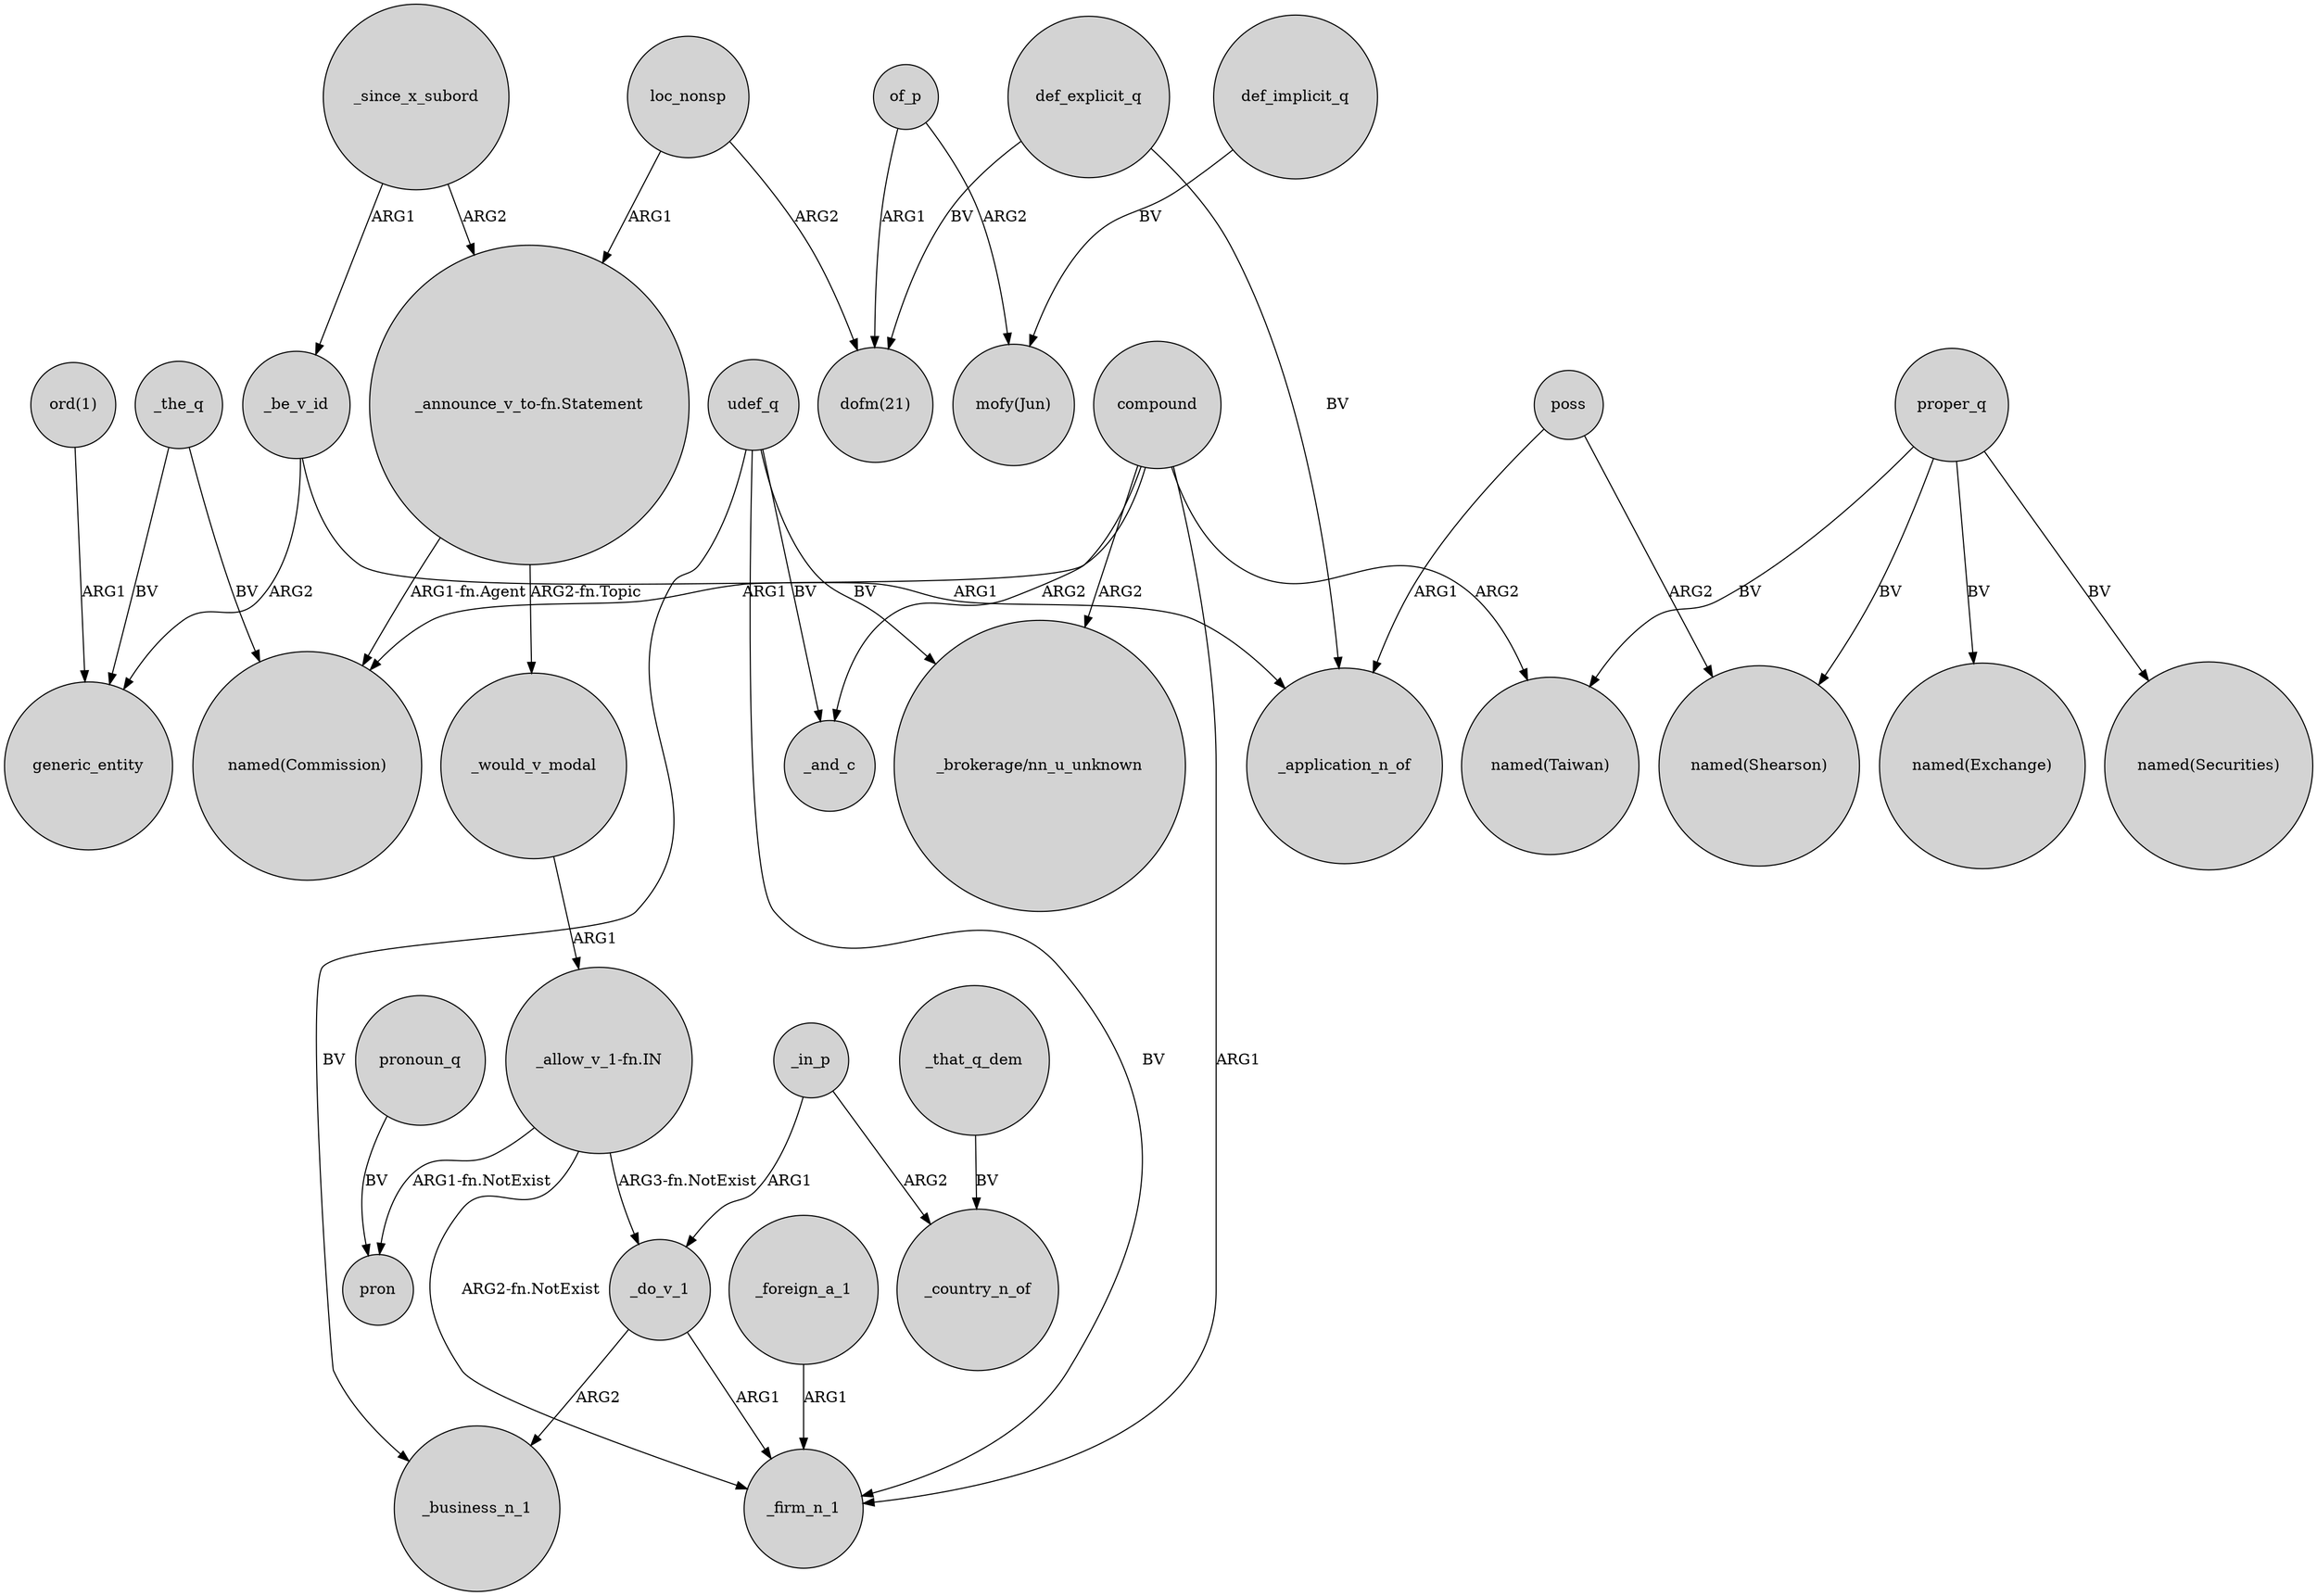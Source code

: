 digraph {
	node [shape=circle style=filled]
	"ord(1)" -> generic_entity [label=ARG1]
	_the_q -> generic_entity [label=BV]
	loc_nonsp -> "dofm(21)" [label=ARG2]
	_be_v_id -> _application_n_of [label=ARG1]
	compound -> "named(Commission)" [label=ARG1]
	proper_q -> "named(Shearson)" [label=BV]
	_that_q_dem -> _country_n_of [label=BV]
	of_p -> "mofy(Jun)" [label=ARG2]
	udef_q -> _firm_n_1 [label=BV]
	_in_p -> _do_v_1 [label=ARG1]
	_in_p -> _country_n_of [label=ARG2]
	_do_v_1 -> _firm_n_1 [label=ARG1]
	proper_q -> "named(Exchange)" [label=BV]
	compound -> "_brokerage/nn_u_unknown" [label=ARG2]
	def_explicit_q -> _application_n_of [label=BV]
	_be_v_id -> generic_entity [label=ARG2]
	loc_nonsp -> "_announce_v_to-fn.Statement" [label=ARG1]
	udef_q -> "_brokerage/nn_u_unknown" [label=BV]
	def_implicit_q -> "mofy(Jun)" [label=BV]
	pronoun_q -> pron [label=BV]
	compound -> _and_c [label=ARG2]
	_since_x_subord -> "_announce_v_to-fn.Statement" [label=ARG2]
	poss -> _application_n_of [label=ARG1]
	"_allow_v_1-fn.IN" -> pron [label="ARG1-fn.NotExist"]
	_would_v_modal -> "_allow_v_1-fn.IN" [label=ARG1]
	def_explicit_q -> "dofm(21)" [label=BV]
	"_announce_v_to-fn.Statement" -> "named(Commission)" [label="ARG1-fn.Agent"]
	"_allow_v_1-fn.IN" -> _do_v_1 [label="ARG3-fn.NotExist"]
	proper_q -> "named(Securities)" [label=BV]
	"_allow_v_1-fn.IN" -> _firm_n_1 [label="ARG2-fn.NotExist"]
	compound -> _firm_n_1 [label=ARG1]
	_do_v_1 -> _business_n_1 [label=ARG2]
	poss -> "named(Shearson)" [label=ARG2]
	_foreign_a_1 -> _firm_n_1 [label=ARG1]
	proper_q -> "named(Taiwan)" [label=BV]
	udef_q -> _business_n_1 [label=BV]
	"_announce_v_to-fn.Statement" -> _would_v_modal [label="ARG2-fn.Topic"]
	compound -> "named(Taiwan)" [label=ARG2]
	udef_q -> _and_c [label=BV]
	_the_q -> "named(Commission)" [label=BV]
	of_p -> "dofm(21)" [label=ARG1]
	_since_x_subord -> _be_v_id [label=ARG1]
}
